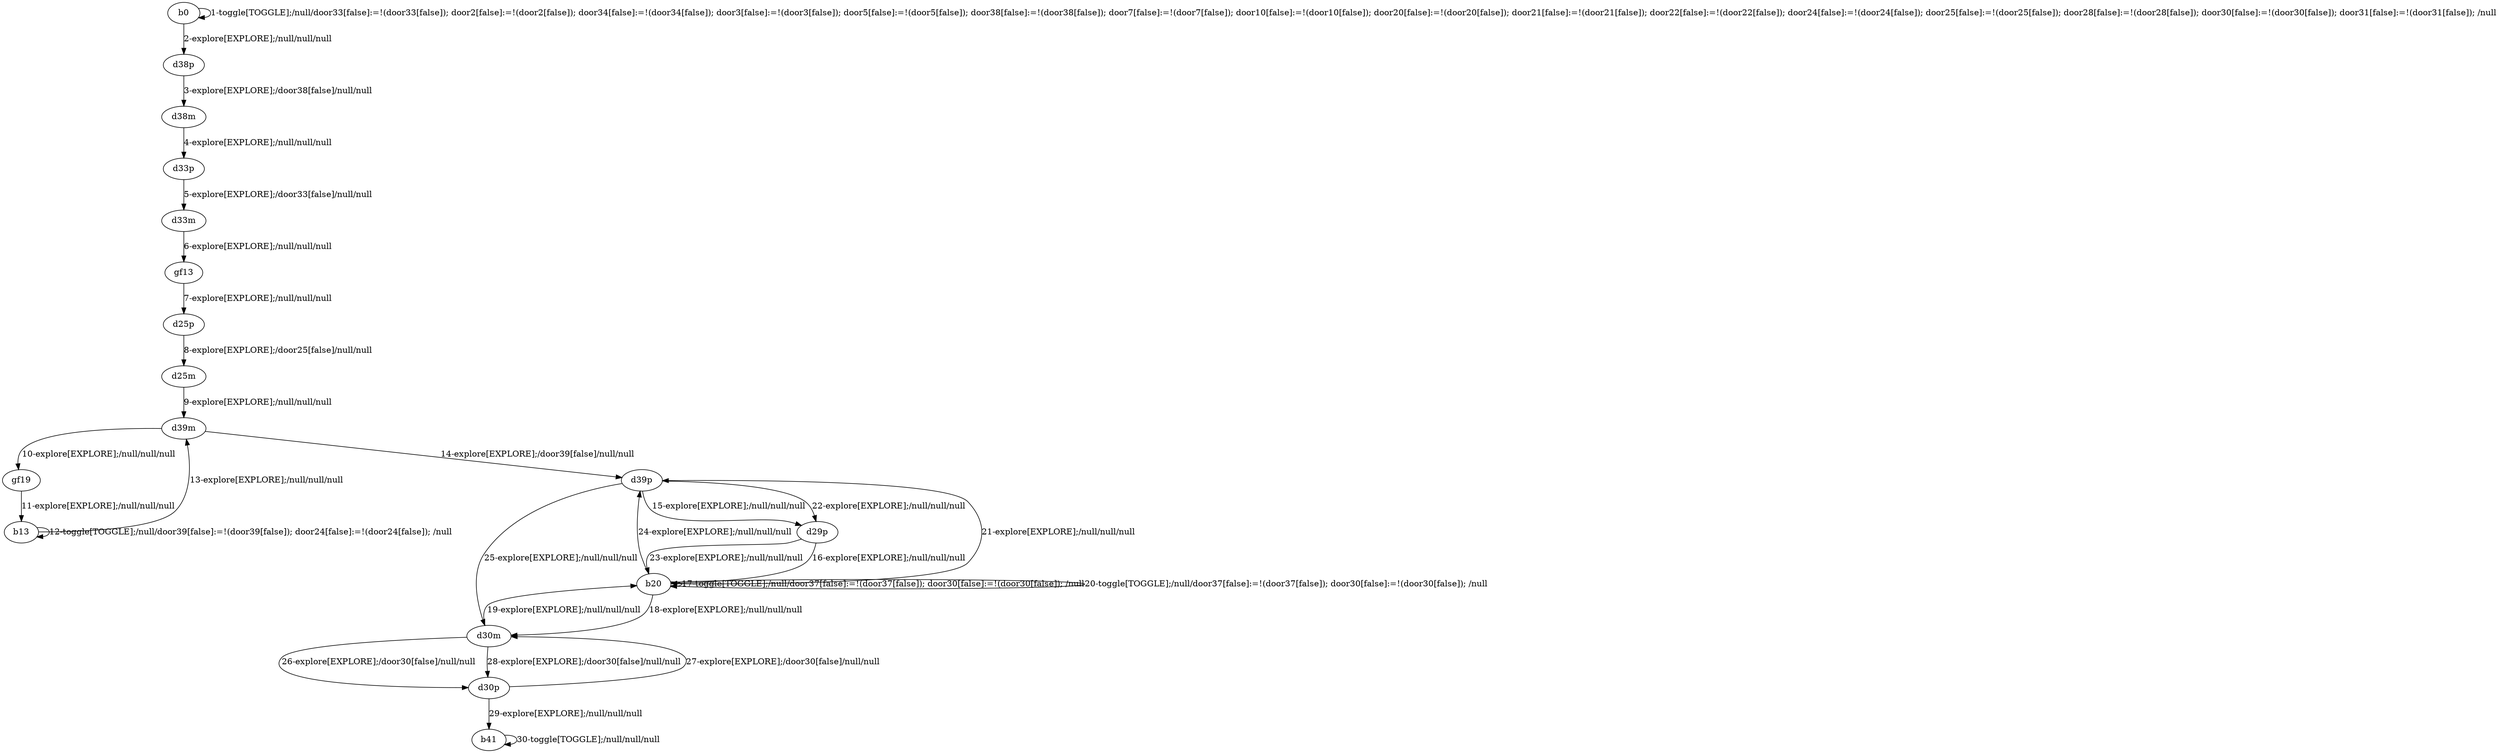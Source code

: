 # Total number of goals covered by this test: 3
# b20 --> d30m
# d30m --> b20
# b20 --> b20

digraph g {
"b0" -> "b0" [label = "1-toggle[TOGGLE];/null/door33[false]:=!(door33[false]); door2[false]:=!(door2[false]); door34[false]:=!(door34[false]); door3[false]:=!(door3[false]); door5[false]:=!(door5[false]); door38[false]:=!(door38[false]); door7[false]:=!(door7[false]); door10[false]:=!(door10[false]); door20[false]:=!(door20[false]); door21[false]:=!(door21[false]); door22[false]:=!(door22[false]); door24[false]:=!(door24[false]); door25[false]:=!(door25[false]); door28[false]:=!(door28[false]); door30[false]:=!(door30[false]); door31[false]:=!(door31[false]); /null"];
"b0" -> "d38p" [label = "2-explore[EXPLORE];/null/null/null"];
"d38p" -> "d38m" [label = "3-explore[EXPLORE];/door38[false]/null/null"];
"d38m" -> "d33p" [label = "4-explore[EXPLORE];/null/null/null"];
"d33p" -> "d33m" [label = "5-explore[EXPLORE];/door33[false]/null/null"];
"d33m" -> "gf13" [label = "6-explore[EXPLORE];/null/null/null"];
"gf13" -> "d25p" [label = "7-explore[EXPLORE];/null/null/null"];
"d25p" -> "d25m" [label = "8-explore[EXPLORE];/door25[false]/null/null"];
"d25m" -> "d39m" [label = "9-explore[EXPLORE];/null/null/null"];
"d39m" -> "gf19" [label = "10-explore[EXPLORE];/null/null/null"];
"gf19" -> "b13" [label = "11-explore[EXPLORE];/null/null/null"];
"b13" -> "b13" [label = "12-toggle[TOGGLE];/null/door39[false]:=!(door39[false]); door24[false]:=!(door24[false]); /null"];
"b13" -> "d39m" [label = "13-explore[EXPLORE];/null/null/null"];
"d39m" -> "d39p" [label = "14-explore[EXPLORE];/door39[false]/null/null"];
"d39p" -> "d29p" [label = "15-explore[EXPLORE];/null/null/null"];
"d29p" -> "b20" [label = "16-explore[EXPLORE];/null/null/null"];
"b20" -> "b20" [label = "17-toggle[TOGGLE];/null/door37[false]:=!(door37[false]); door30[false]:=!(door30[false]); /null"];
"b20" -> "d30m" [label = "18-explore[EXPLORE];/null/null/null"];
"d30m" -> "b20" [label = "19-explore[EXPLORE];/null/null/null"];
"b20" -> "b20" [label = "20-toggle[TOGGLE];/null/door37[false]:=!(door37[false]); door30[false]:=!(door30[false]); /null"];
"b20" -> "d39p" [label = "21-explore[EXPLORE];/null/null/null"];
"d39p" -> "d29p" [label = "22-explore[EXPLORE];/null/null/null"];
"d29p" -> "b20" [label = "23-explore[EXPLORE];/null/null/null"];
"b20" -> "d39p" [label = "24-explore[EXPLORE];/null/null/null"];
"d39p" -> "d30m" [label = "25-explore[EXPLORE];/null/null/null"];
"d30m" -> "d30p" [label = "26-explore[EXPLORE];/door30[false]/null/null"];
"d30p" -> "d30m" [label = "27-explore[EXPLORE];/door30[false]/null/null"];
"d30m" -> "d30p" [label = "28-explore[EXPLORE];/door30[false]/null/null"];
"d30p" -> "b41" [label = "29-explore[EXPLORE];/null/null/null"];
"b41" -> "b41" [label = "30-toggle[TOGGLE];/null/null/null"];
}